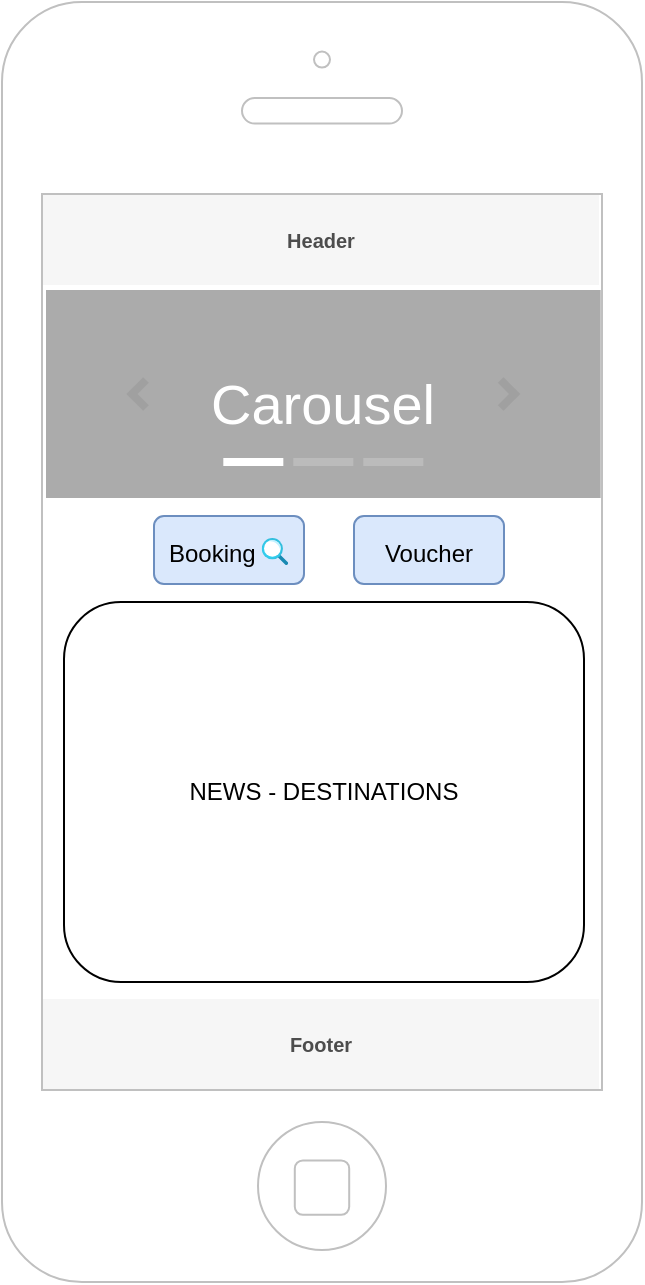 <mxfile version="21.2.8" type="device" pages="4">
  <diagram name="Home" id="rDN3PLvtfQHUCYE144Gr">
    <mxGraphModel dx="906" dy="828" grid="0" gridSize="10" guides="1" tooltips="1" connect="1" arrows="1" fold="1" page="1" pageScale="1" pageWidth="1654" pageHeight="1169" math="0" shadow="0">
      <root>
        <mxCell id="0" />
        <mxCell id="1" parent="0" />
        <mxCell id="mIDvKBKG78FMa5bgJSd7-2" value="" style="html=1;verticalLabelPosition=bottom;labelBackgroundColor=#ffffff;verticalAlign=top;shadow=0;dashed=0;strokeWidth=1;shape=mxgraph.ios7.misc.iphone;strokeColor=#c0c0c0;" vertex="1" parent="1">
          <mxGeometry x="240" y="40" width="320" height="640" as="geometry" />
        </mxCell>
        <mxCell id="mIDvKBKG78FMa5bgJSd7-3" value="&lt;b&gt;Header&lt;/b&gt;" style="whiteSpace=wrap;html=1;shadow=0;dashed=0;fontSize=10;align=center;fillColor=#f6f6f6;strokeColor=#f6f6f6;fontColor=#4D4D4D;" vertex="1" parent="1">
          <mxGeometry x="261" y="137" width="277" height="44" as="geometry" />
        </mxCell>
        <mxCell id="mIDvKBKG78FMa5bgJSd7-4" value="&lt;b&gt;Footer&lt;/b&gt;" style="whiteSpace=wrap;html=1;shadow=0;dashed=0;fontSize=10;align=center;fillColor=#f6f6f6;strokeColor=#f6f6f6;fontColor=#4D4D4D;" vertex="1" parent="1">
          <mxGeometry x="261" y="539" width="277" height="44" as="geometry" />
        </mxCell>
        <mxCell id="mIDvKBKG78FMa5bgJSd7-8" value="&lt;font color=&quot;#ffffff&quot; style=&quot;font-size: 28px;&quot;&gt;Carousel&lt;/font&gt;" style="html=1;shadow=0;dashed=0;strokeColor=none;strokeWidth=1;fillColor=#ABABAB;fontColor=#555555;whiteSpace=wrap;align=center;verticalAlign=middle;fontStyle=0;fontSize=40;" vertex="1" parent="1">
          <mxGeometry x="262" y="184" width="277.33" height="104" as="geometry" />
        </mxCell>
        <mxCell id="mIDvKBKG78FMa5bgJSd7-9" value="" style="html=1;verticalLabelPosition=bottom;labelBackgroundColor=#ffffff;verticalAlign=top;shadow=0;dashed=0;strokeWidth=4;shape=mxgraph.ios7.misc.more;strokeColor=#a0a0a0;" vertex="1" parent="mIDvKBKG78FMa5bgJSd7-8">
          <mxGeometry x="1" y="0.5" width="7" height="14" relative="1" as="geometry">
            <mxPoint x="-50" y="-7" as="offset" />
          </mxGeometry>
        </mxCell>
        <mxCell id="mIDvKBKG78FMa5bgJSd7-10" value="" style="flipH=1;html=1;verticalLabelPosition=bottom;labelBackgroundColor=#ffffff;verticalAlign=top;shadow=0;dashed=0;strokeWidth=4;shape=mxgraph.ios7.misc.more;strokeColor=#a0a0a0;" vertex="1" parent="mIDvKBKG78FMa5bgJSd7-8">
          <mxGeometry y="0.5" width="7" height="14" relative="1" as="geometry">
            <mxPoint x="43" y="-7" as="offset" />
          </mxGeometry>
        </mxCell>
        <mxCell id="mIDvKBKG78FMa5bgJSd7-11" value="" style="html=1;shadow=0;strokeColor=none;fillColor=#ffffff;" vertex="1" parent="mIDvKBKG78FMa5bgJSd7-8">
          <mxGeometry x="0.5" y="1" width="30" height="4" relative="1" as="geometry">
            <mxPoint x="-50" y="-20" as="offset" />
          </mxGeometry>
        </mxCell>
        <mxCell id="mIDvKBKG78FMa5bgJSd7-12" value="" style="html=1;shadow=0;strokeColor=none;fillColor=#BBBBBB;" vertex="1" parent="mIDvKBKG78FMa5bgJSd7-8">
          <mxGeometry x="0.5" y="1" width="30" height="4" relative="1" as="geometry">
            <mxPoint x="-15" y="-20" as="offset" />
          </mxGeometry>
        </mxCell>
        <mxCell id="mIDvKBKG78FMa5bgJSd7-13" value="" style="html=1;shadow=0;strokeColor=none;fillColor=#BBBBBB;" vertex="1" parent="mIDvKBKG78FMa5bgJSd7-8">
          <mxGeometry x="0.5" y="1" width="30" height="4" relative="1" as="geometry">
            <mxPoint x="20" y="-20" as="offset" />
          </mxGeometry>
        </mxCell>
        <mxCell id="mIDvKBKG78FMa5bgJSd7-16" value="" style="group" vertex="1" connectable="0" parent="1">
          <mxGeometry x="316" y="297" width="75" height="34" as="geometry" />
        </mxCell>
        <mxCell id="mIDvKBKG78FMa5bgJSd7-14" value="&lt;font style=&quot;font-size: 12px;&quot;&gt;Booking&amp;nbsp; &amp;nbsp; &amp;nbsp;&lt;/font&gt;" style="html=1;shadow=0;dashed=0;shape=mxgraph.bootstrap.rrect;rSize=5;strokeColor=#6c8ebf;strokeWidth=1;fillColor=#dae8fc;whiteSpace=wrap;align=center;verticalAlign=middle;spacingLeft=0;fontStyle=0;fontSize=16;spacing=5;" vertex="1" parent="mIDvKBKG78FMa5bgJSd7-16">
          <mxGeometry width="75" height="34" as="geometry" />
        </mxCell>
        <mxCell id="mIDvKBKG78FMa5bgJSd7-15" value="" style="image;aspect=fixed;html=1;points=[];align=center;fontSize=12;image=img/lib/azure2/general/Search.svg;flipH=1;" vertex="1" parent="mIDvKBKG78FMa5bgJSd7-16">
          <mxGeometry x="53.833" y="11.05" width="13.267" height="13.475" as="geometry" />
        </mxCell>
        <mxCell id="mIDvKBKG78FMa5bgJSd7-20" value="" style="group" vertex="1" connectable="0" parent="1">
          <mxGeometry x="416" y="297" width="75" height="34" as="geometry" />
        </mxCell>
        <mxCell id="mIDvKBKG78FMa5bgJSd7-21" value="&lt;font style=&quot;font-size: 12px;&quot;&gt;Voucher&lt;/font&gt;" style="html=1;shadow=0;dashed=0;shape=mxgraph.bootstrap.rrect;rSize=5;strokeColor=#6c8ebf;strokeWidth=1;fillColor=#dae8fc;whiteSpace=wrap;align=center;verticalAlign=middle;spacingLeft=0;fontStyle=0;fontSize=16;spacing=5;" vertex="1" parent="mIDvKBKG78FMa5bgJSd7-20">
          <mxGeometry width="75" height="34" as="geometry" />
        </mxCell>
        <mxCell id="mIDvKBKG78FMa5bgJSd7-24" value="NEWS - DESTINATIONS" style="rounded=1;whiteSpace=wrap;html=1;" vertex="1" parent="1">
          <mxGeometry x="271" y="340" width="260" height="190" as="geometry" />
        </mxCell>
      </root>
    </mxGraphModel>
  </diagram>
  <diagram id="pcc_Oyf5yRqSM_pzJtEb" name="Add-ons">
    <mxGraphModel dx="906" dy="828" grid="0" gridSize="10" guides="1" tooltips="1" connect="1" arrows="1" fold="1" page="1" pageScale="1" pageWidth="1654" pageHeight="1169" math="0" shadow="0">
      <root>
        <mxCell id="0" />
        <mxCell id="1" parent="0" />
        <mxCell id="tiNzjN1QUMU49ZVA-sHu-1" value="" style="html=1;verticalLabelPosition=bottom;labelBackgroundColor=#ffffff;verticalAlign=top;shadow=0;dashed=0;strokeWidth=1;shape=mxgraph.ios7.misc.iphone;strokeColor=#c0c0c0;" vertex="1" parent="1">
          <mxGeometry x="291" y="40" width="320" height="640" as="geometry" />
        </mxCell>
        <mxCell id="tiNzjN1QUMU49ZVA-sHu-2" value="&lt;b&gt;Header&lt;/b&gt;" style="whiteSpace=wrap;html=1;shadow=0;dashed=0;fontSize=10;align=center;fillColor=#f6f6f6;strokeColor=#f6f6f6;fontColor=#4D4D4D;" vertex="1" parent="1">
          <mxGeometry x="312" y="137" width="277" height="44" as="geometry" />
        </mxCell>
        <mxCell id="tiNzjN1QUMU49ZVA-sHu-4" value="&lt;font color=&quot;#ffffff&quot; style=&quot;font-size: 20px;&quot;&gt;Flight details&lt;/font&gt;" style="html=1;shadow=0;dashed=0;strokeColor=none;strokeWidth=1;fillColor=#ABABAB;fontColor=#555555;whiteSpace=wrap;align=center;verticalAlign=middle;fontStyle=0;fontSize=40;" vertex="1" parent="1">
          <mxGeometry x="313" y="184" width="277.33" height="104" as="geometry" />
        </mxCell>
        <mxCell id="tiNzjN1QUMU49ZVA-sHu-13" value="" style="group" vertex="1" connectable="0" parent="1">
          <mxGeometry x="414.16" y="541" width="75" height="30" as="geometry" />
        </mxCell>
        <mxCell id="tiNzjN1QUMU49ZVA-sHu-14" value="&lt;font style=&quot;font-size: 12px;&quot;&gt;Continue&lt;/font&gt;" style="html=1;shadow=0;dashed=0;shape=mxgraph.bootstrap.rrect;rSize=5;strokeColor=#6c8ebf;strokeWidth=1;fillColor=#dae8fc;whiteSpace=wrap;align=center;verticalAlign=middle;spacingLeft=0;fontStyle=0;fontSize=16;spacing=5;" vertex="1" parent="tiNzjN1QUMU49ZVA-sHu-13">
          <mxGeometry width="75" height="30" as="geometry" />
        </mxCell>
        <mxCell id="tiNzjN1QUMU49ZVA-sHu-16" value="Select seat" style="html=1;shadow=0;dashed=0;shape=mxgraph.bootstrap.rrect;rSize=5;strokeColor=#DFDFDF;html=1;whiteSpace=wrap;fillColor=#FFFFFF;fontColor=#000000;" vertex="1" parent="1">
          <mxGeometry x="312" y="305" width="278" height="48" as="geometry" />
        </mxCell>
        <mxCell id="eEM5GGmbJ2wJrR1JxSvg-11" value="" style="dashed=0;labelPosition=right;align=left;shape=mxgraph.gmdl.radiobutton;strokeColor=none;fillColor=#f8cecc;strokeWidth=2;aspect=fixed;sketch=0;html=1;" vertex="1" parent="1">
          <mxGeometry x="548" y="311" width="36" height="36" as="geometry" />
        </mxCell>
        <mxCell id="tiNzjN1QUMU49ZVA-sHu-19" value="Select baggage" style="html=1;shadow=0;dashed=0;shape=mxgraph.bootstrap.rrect;rSize=5;strokeColor=#DFDFDF;html=1;whiteSpace=wrap;fillColor=#FFFFFF;fontColor=#000000;" vertex="1" parent="1">
          <mxGeometry x="312" y="364" width="278" height="48" as="geometry" />
        </mxCell>
        <mxCell id="tiNzjN1QUMU49ZVA-sHu-20" value="Select meals" style="html=1;shadow=0;dashed=0;shape=mxgraph.bootstrap.rrect;rSize=5;strokeColor=#DFDFDF;html=1;whiteSpace=wrap;fillColor=#FFFFFF;fontColor=#000000;" vertex="1" parent="1">
          <mxGeometry x="312" y="422" width="278" height="48" as="geometry" />
        </mxCell>
        <mxCell id="tiNzjN1QUMU49ZVA-sHu-21" value="More Add-ons" style="html=1;shadow=0;dashed=0;shape=mxgraph.bootstrap.rrect;rSize=5;strokeColor=#DFDFDF;html=1;whiteSpace=wrap;fillColor=#FFFFFF;fontColor=#000000;" vertex="1" parent="1">
          <mxGeometry x="312" y="480" width="278" height="48" as="geometry" />
        </mxCell>
        <mxCell id="tiNzjN1QUMU49ZVA-sHu-22" value="" style="html=1;verticalLabelPosition=bottom;labelBackgroundColor=#ffffff;verticalAlign=top;shadow=0;dashed=0;strokeWidth=2;shape=mxgraph.ios7.misc.right;strokeColor=#0080f0;" vertex="1" parent="1">
          <mxGeometry x="563" y="323" width="6" height="12" as="geometry" />
        </mxCell>
        <mxCell id="tiNzjN1QUMU49ZVA-sHu-23" value="" style="html=1;verticalLabelPosition=bottom;labelBackgroundColor=#ffffff;verticalAlign=top;shadow=0;dashed=0;strokeWidth=2;shape=mxgraph.ios7.misc.right;strokeColor=#0080f0;" vertex="1" parent="1">
          <mxGeometry x="563" y="382" width="6" height="12" as="geometry" />
        </mxCell>
        <mxCell id="tiNzjN1QUMU49ZVA-sHu-24" value="" style="html=1;verticalLabelPosition=bottom;labelBackgroundColor=#ffffff;verticalAlign=top;shadow=0;dashed=0;strokeWidth=2;shape=mxgraph.ios7.misc.right;strokeColor=#0080f0;" vertex="1" parent="1">
          <mxGeometry x="563" y="440" width="6" height="12" as="geometry" />
        </mxCell>
        <mxCell id="tiNzjN1QUMU49ZVA-sHu-25" value="" style="html=1;verticalLabelPosition=bottom;labelBackgroundColor=#ffffff;verticalAlign=top;shadow=0;dashed=0;strokeWidth=2;shape=mxgraph.ios7.misc.right;strokeColor=#0080f0;" vertex="1" parent="1">
          <mxGeometry x="563" y="498" width="6" height="12" as="geometry" />
        </mxCell>
        <mxCell id="tiNzjN1QUMU49ZVA-sHu-26" value="" style="html=1;verticalLabelPosition=bottom;labelBackgroundColor=#ffffff;verticalAlign=top;shadow=0;dashed=0;strokeWidth=1;shape=mxgraph.ios7.misc.iphone;strokeColor=#c0c0c0;" vertex="1" parent="1">
          <mxGeometry x="618" y="40" width="320" height="640" as="geometry" />
        </mxCell>
        <mxCell id="tiNzjN1QUMU49ZVA-sHu-27" value="&lt;b&gt;Select seat&lt;/b&gt;" style="whiteSpace=wrap;html=1;shadow=0;dashed=0;fontSize=10;align=center;fillColor=#f6f6f6;strokeColor=#f6f6f6;fontColor=#4D4D4D;" vertex="1" parent="1">
          <mxGeometry x="639" y="137" width="277" height="44" as="geometry" />
        </mxCell>
        <mxCell id="tiNzjN1QUMU49ZVA-sHu-31" value="Pax 1 info" style="html=1;shadow=0;dashed=0;shape=mxgraph.bootstrap.rrect;rSize=5;strokeColor=#DFDFDF;html=1;whiteSpace=wrap;fillColor=#FFFFFF;fontColor=#000000;" vertex="1" parent="1">
          <mxGeometry x="705" y="220" width="145" height="25" as="geometry" />
        </mxCell>
        <mxCell id="tiNzjN1QUMU49ZVA-sHu-33" value="Seat information&lt;br&gt;&lt;br&gt;&lt;br&gt;&lt;br&gt;&lt;br&gt;&lt;br&gt;&lt;br&gt;&lt;br&gt;&lt;br&gt;&lt;br&gt;SEAT MAP&lt;br&gt;&lt;br&gt;&lt;br&gt;&lt;br&gt;&lt;br&gt;&lt;br&gt;&lt;br&gt;" style="html=1;shadow=0;dashed=0;shape=mxgraph.bootstrap.rrect;rSize=5;strokeColor=#DFDFDF;html=1;whiteSpace=wrap;fillColor=#FFFFFF;fontColor=#000000;" vertex="1" parent="1">
          <mxGeometry x="639" y="250" width="278" height="290" as="geometry" />
        </mxCell>
        <mxCell id="tiNzjN1QUMU49ZVA-sHu-39" value="" style="shape=mxgraph.mockup.markup.redX;fillColor=#ff0000;html=1;shadow=0;whiteSpace=wrap;strokeColor=none;" vertex="1" parent="1">
          <mxGeometry x="890" y="153.5" width="11" height="11" as="geometry" />
        </mxCell>
        <mxCell id="eEM5GGmbJ2wJrR1JxSvg-1" value="&lt;span style=&quot;white-space: pre;&quot;&gt;	&lt;/span&gt;Select your seat" style="whiteSpace=wrap;html=1;shadow=0;dashed=0;fontSize=10;align=left;fillColor=#f6f6f6;strokeColor=#f6f6f6;fontColor=#4D4D4D;" vertex="1" parent="1">
          <mxGeometry x="639" y="539" width="278" height="44" as="geometry" />
        </mxCell>
        <mxCell id="eEM5GGmbJ2wJrR1JxSvg-2" value="Pax 2" style="html=1;shadow=0;dashed=0;shape=mxgraph.bootstrap.rrect;rSize=5;strokeColor=#DFDFDF;html=1;whiteSpace=wrap;fillColor=#FFFFFF;fontColor=#000000;" vertex="1" parent="1">
          <mxGeometry x="858" y="220" width="79" height="25" as="geometry" />
        </mxCell>
        <mxCell id="eEM5GGmbJ2wJrR1JxSvg-3" value="" style="html=1;shadow=0;dashed=0;shape=mxgraph.bootstrap.rrect;rSize=5;strokeColor=none;html=1;whiteSpace=wrap;fillColor=#FFFFFF;fontColor=#000000;rotation=90;" vertex="1" parent="1">
          <mxGeometry x="888.25" y="212.25" width="79" height="16.5" as="geometry" />
        </mxCell>
        <mxCell id="eEM5GGmbJ2wJrR1JxSvg-4" value="" style="endArrow=none;html=1;rounded=0;entryX=0.331;entryY=1.071;entryDx=0;entryDy=0;entryPerimeter=0;strokeColor=#ABABAB;" edge="1" parent="1">
          <mxGeometry width="50" height="50" relative="1" as="geometry">
            <mxPoint x="918" y="245" as="sourcePoint" />
            <mxPoint x="918.329" y="219.149" as="targetPoint" />
          </mxGeometry>
        </mxCell>
        <mxCell id="eEM5GGmbJ2wJrR1JxSvg-7" value="&lt;span style=&quot;font-weight: normal;&quot;&gt;&lt;font style=&quot;font-size: 11px;&quot;&gt;No, thank you&lt;/font&gt;&lt;/span&gt;" style="html=1;shadow=0;dashed=0;shape=mxgraph.bootstrap.rrect;rSize=5;strokeColor=none;strokeWidth=1;fillColor=#FFBC26;fontColor=#000000;whiteSpace=wrap;align=center;verticalAlign=middle;spacingLeft=0;fontStyle=1;fontSize=14;spacing=5;" vertex="1" parent="1">
          <mxGeometry x="820" y="546.5" width="81" height="29" as="geometry" />
        </mxCell>
        <mxCell id="eEM5GGmbJ2wJrR1JxSvg-8" value="Inbound flight" style="html=1;shadow=0;dashed=0;shape=mxgraph.bootstrap.rrect;rSize=5;strokeColor=#DFDFDF;html=1;whiteSpace=wrap;fillColor=#FFFFFF;fontColor=#000000;" vertex="1" parent="1">
          <mxGeometry x="778" y="185" width="140" height="30" as="geometry" />
        </mxCell>
        <mxCell id="eEM5GGmbJ2wJrR1JxSvg-9" value="Outbound flight" style="html=1;shadow=0;dashed=0;shape=mxgraph.bootstrap.rrect;rSize=5;strokeColor=#DFDFDF;html=1;whiteSpace=wrap;fillColor=#FFFFFF;fontColor=#000000;" vertex="1" parent="1">
          <mxGeometry x="638" y="186" width="140" height="29" as="geometry" />
        </mxCell>
      </root>
    </mxGraphModel>
  </diagram>
  <diagram id="iAtqCp1MqIRfo22Olsoe" name="Payment">
    <mxGraphModel dx="906" dy="828" grid="0" gridSize="10" guides="1" tooltips="1" connect="1" arrows="1" fold="1" page="1" pageScale="1" pageWidth="1654" pageHeight="1169" math="0" shadow="0">
      <root>
        <mxCell id="0" />
        <mxCell id="1" parent="0" />
        <mxCell id="OTCEHK10hdNhmfetAwnJ-1" value="" style="html=1;verticalLabelPosition=bottom;labelBackgroundColor=#ffffff;verticalAlign=top;shadow=0;dashed=0;strokeWidth=1;shape=mxgraph.ios7.misc.iphone;strokeColor=#c0c0c0;" vertex="1" parent="1">
          <mxGeometry x="291" y="40" width="320" height="640" as="geometry" />
        </mxCell>
        <mxCell id="OTCEHK10hdNhmfetAwnJ-2" value="&lt;b&gt;Payment&lt;/b&gt;" style="whiteSpace=wrap;html=1;shadow=0;dashed=0;fontSize=10;align=center;fillColor=#f6f6f6;strokeColor=#f6f6f6;fontColor=#4D4D4D;" vertex="1" parent="1">
          <mxGeometry x="312" y="137" width="277" height="44" as="geometry" />
        </mxCell>
        <mxCell id="OTCEHK10hdNhmfetAwnJ-3" value="&lt;blockquote style=&quot;font-size: 18px;&quot;&gt;&lt;span style=&quot;color: rgb(255, 255, 255); background-color: initial;&quot;&gt;&lt;font style=&quot;font-size: 18px;&quot;&gt;Pax quantity&lt;br&gt;&lt;/font&gt;&lt;/span&gt;&lt;span style=&quot;background-color: initial;&quot;&gt;Origin&lt;br&gt;&lt;/span&gt;&lt;span style=&quot;background-color: initial;&quot;&gt;Desination&lt;br&gt;Total price&lt;/span&gt;&lt;/blockquote&gt;" style="html=1;shadow=0;dashed=0;strokeColor=none;strokeWidth=1;fillColor=#ABABAB;fontColor=#555555;whiteSpace=wrap;align=left;verticalAlign=middle;fontStyle=0;fontSize=40;" vertex="1" parent="1">
          <mxGeometry x="313" y="184" width="277.33" height="104" as="geometry" />
        </mxCell>
        <mxCell id="OTCEHK10hdNhmfetAwnJ-10" value="Payment methods" style="html=1;shadow=0;dashed=0;shape=mxgraph.bootstrap.rrect;rSize=5;strokeColor=#DFDFDF;html=1;whiteSpace=wrap;fillColor=#FFFFFF;fontColor=#000000;" vertex="1" parent="1">
          <mxGeometry x="313" y="483" width="276" height="97" as="geometry" />
        </mxCell>
        <mxCell id="OTCEHK10hdNhmfetAwnJ-15" value="" style="html=1;verticalLabelPosition=bottom;labelBackgroundColor=#ffffff;verticalAlign=top;shadow=0;dashed=0;strokeWidth=1;shape=mxgraph.ios7.misc.iphone;strokeColor=#c0c0c0;" vertex="1" parent="1">
          <mxGeometry x="618" y="40" width="320" height="640" as="geometry" />
        </mxCell>
        <mxCell id="OTCEHK10hdNhmfetAwnJ-16" value="&lt;b&gt;Select seat&lt;/b&gt;" style="whiteSpace=wrap;html=1;shadow=0;dashed=0;fontSize=10;align=center;fillColor=#f6f6f6;strokeColor=#f6f6f6;fontColor=#4D4D4D;" vertex="1" parent="1">
          <mxGeometry x="639" y="137" width="277" height="44" as="geometry" />
        </mxCell>
        <mxCell id="OTCEHK10hdNhmfetAwnJ-17" value="Pax 1 info" style="html=1;shadow=0;dashed=0;shape=mxgraph.bootstrap.rrect;rSize=5;strokeColor=#DFDFDF;html=1;whiteSpace=wrap;fillColor=#FFFFFF;fontColor=#000000;" vertex="1" parent="1">
          <mxGeometry x="705" y="220" width="145" height="25" as="geometry" />
        </mxCell>
        <mxCell id="OTCEHK10hdNhmfetAwnJ-18" value="Seat information&lt;br&gt;&lt;br&gt;&lt;br&gt;&lt;br&gt;&lt;br&gt;&lt;br&gt;&lt;br&gt;&lt;br&gt;&lt;br&gt;&lt;br&gt;SEAT MAP&lt;br&gt;&lt;br&gt;&lt;br&gt;&lt;br&gt;&lt;br&gt;&lt;br&gt;&lt;br&gt;" style="html=1;shadow=0;dashed=0;shape=mxgraph.bootstrap.rrect;rSize=5;strokeColor=#DFDFDF;html=1;whiteSpace=wrap;fillColor=#FFFFFF;fontColor=#000000;" vertex="1" parent="1">
          <mxGeometry x="639" y="250" width="278" height="290" as="geometry" />
        </mxCell>
        <mxCell id="OTCEHK10hdNhmfetAwnJ-19" value="" style="shape=mxgraph.mockup.markup.redX;fillColor=#ff0000;html=1;shadow=0;whiteSpace=wrap;strokeColor=none;" vertex="1" parent="1">
          <mxGeometry x="890" y="153.5" width="11" height="11" as="geometry" />
        </mxCell>
        <mxCell id="OTCEHK10hdNhmfetAwnJ-20" value="&lt;span style=&quot;white-space: pre;&quot;&gt;	&lt;/span&gt;Select your seat" style="whiteSpace=wrap;html=1;shadow=0;dashed=0;fontSize=10;align=left;fillColor=#f6f6f6;strokeColor=#f6f6f6;fontColor=#4D4D4D;" vertex="1" parent="1">
          <mxGeometry x="639" y="539" width="278" height="44" as="geometry" />
        </mxCell>
        <mxCell id="OTCEHK10hdNhmfetAwnJ-21" value="Pax 2" style="html=1;shadow=0;dashed=0;shape=mxgraph.bootstrap.rrect;rSize=5;strokeColor=#DFDFDF;html=1;whiteSpace=wrap;fillColor=#FFFFFF;fontColor=#000000;" vertex="1" parent="1">
          <mxGeometry x="858" y="220" width="79" height="25" as="geometry" />
        </mxCell>
        <mxCell id="OTCEHK10hdNhmfetAwnJ-22" value="" style="html=1;shadow=0;dashed=0;shape=mxgraph.bootstrap.rrect;rSize=5;strokeColor=none;html=1;whiteSpace=wrap;fillColor=#FFFFFF;fontColor=#000000;rotation=90;" vertex="1" parent="1">
          <mxGeometry x="888.25" y="212.25" width="79" height="16.5" as="geometry" />
        </mxCell>
        <mxCell id="OTCEHK10hdNhmfetAwnJ-23" value="" style="endArrow=none;html=1;rounded=0;entryX=0.331;entryY=1.071;entryDx=0;entryDy=0;entryPerimeter=0;strokeColor=#ABABAB;" edge="1" parent="1">
          <mxGeometry width="50" height="50" relative="1" as="geometry">
            <mxPoint x="918" y="245" as="sourcePoint" />
            <mxPoint x="918.329" y="219.149" as="targetPoint" />
          </mxGeometry>
        </mxCell>
        <mxCell id="OTCEHK10hdNhmfetAwnJ-24" value="&lt;span style=&quot;font-weight: normal;&quot;&gt;&lt;font style=&quot;font-size: 11px;&quot;&gt;No, thank you&lt;/font&gt;&lt;/span&gt;" style="html=1;shadow=0;dashed=0;shape=mxgraph.bootstrap.rrect;rSize=5;strokeColor=none;strokeWidth=1;fillColor=#FFBC26;fontColor=#000000;whiteSpace=wrap;align=center;verticalAlign=middle;spacingLeft=0;fontStyle=1;fontSize=14;spacing=5;" vertex="1" parent="1">
          <mxGeometry x="820" y="546.5" width="81" height="29" as="geometry" />
        </mxCell>
        <mxCell id="OTCEHK10hdNhmfetAwnJ-25" value="Inbound flight" style="html=1;shadow=0;dashed=0;shape=mxgraph.bootstrap.rrect;rSize=5;strokeColor=#DFDFDF;html=1;whiteSpace=wrap;fillColor=#FFFFFF;fontColor=#000000;" vertex="1" parent="1">
          <mxGeometry x="778" y="185" width="140" height="30" as="geometry" />
        </mxCell>
        <mxCell id="OTCEHK10hdNhmfetAwnJ-26" value="Outbound flight" style="html=1;shadow=0;dashed=0;shape=mxgraph.bootstrap.rrect;rSize=5;strokeColor=#DFDFDF;html=1;whiteSpace=wrap;fillColor=#FFFFFF;fontColor=#000000;" vertex="1" parent="1">
          <mxGeometry x="638" y="186" width="140" height="29" as="geometry" />
        </mxCell>
        <mxCell id="85-NEMHXxLNZAnT8FHyN-1" value="&lt;b&gt;&lt;font style=&quot;font-size: 20px&quot;&gt;Flight details&lt;br&gt;&lt;/font&gt;&lt;/b&gt;&lt;br style=&quot;font-size: 14px&quot;&gt;Outbound flight&lt;br&gt;&lt;br&gt;Inbound flight&lt;br&gt;&lt;br&gt;" style="html=1;shadow=0;dashed=0;shape=mxgraph.bootstrap.rrect;rSize=5;strokeColor=#DFDFDF;html=1;whiteSpace=wrap;fillColor=#FFFFFF;fontColor=#000000;align=left;verticalAlign=top;spacing=20;fontSize=14;" vertex="1" parent="1">
          <mxGeometry x="313" y="291" width="276" height="188" as="geometry" />
        </mxCell>
        <mxCell id="85-NEMHXxLNZAnT8FHyN-2" value="&lt;font color=&quot;#000000&quot;&gt;Details&lt;/font&gt;" style="html=1;shadow=0;dashed=0;shape=mxgraph.bootstrap.rrect;rSize=5;perimeter=none;whiteSpace=wrap;fillColor=none;strokeColor=#3399FF;resizeWidth=1;fontSize=14;" vertex="1" parent="85-NEMHXxLNZAnT8FHyN-1">
          <mxGeometry y="1" width="61.01" height="28" relative="1" as="geometry">
            <mxPoint x="21" y="-45" as="offset" />
          </mxGeometry>
        </mxCell>
      </root>
    </mxGraphModel>
  </diagram>
  <diagram id="OB-roVWr54USoVtMHpcD" name="Itinerary">
    <mxGraphModel dx="906" dy="828" grid="0" gridSize="10" guides="1" tooltips="1" connect="1" arrows="1" fold="1" page="1" pageScale="1" pageWidth="1654" pageHeight="1169" math="0" shadow="0">
      <root>
        <mxCell id="0" />
        <mxCell id="1" parent="0" />
        <mxCell id="nRgmICKKdIYPdq1VdnlI-1" value="" style="html=1;verticalLabelPosition=bottom;labelBackgroundColor=#ffffff;verticalAlign=top;shadow=0;dashed=0;strokeWidth=1;shape=mxgraph.ios7.misc.iphone;strokeColor=#c0c0c0;" vertex="1" parent="1">
          <mxGeometry x="291" y="40" width="320" height="640" as="geometry" />
        </mxCell>
        <mxCell id="nRgmICKKdIYPdq1VdnlI-2" value="&lt;b&gt;Header&lt;/b&gt;" style="whiteSpace=wrap;html=1;shadow=0;dashed=0;fontSize=10;align=center;fillColor=#f6f6f6;strokeColor=#f6f6f6;fontColor=#4D4D4D;" vertex="1" parent="1">
          <mxGeometry x="312" y="137" width="277" height="44" as="geometry" />
        </mxCell>
        <mxCell id="nRgmICKKdIYPdq1VdnlI-3" value="&lt;blockquote style=&quot;line-height: 100%;&quot;&gt;&lt;font style=&quot;font-size: 24px;&quot; color=&quot;#ffffff&quot;&gt;Itinerary&lt;/font&gt;&lt;/blockquote&gt;" style="html=1;shadow=0;dashed=0;strokeColor=none;strokeWidth=1;fillColor=#ABABAB;fontColor=#555555;whiteSpace=wrap;align=center;verticalAlign=middle;fontStyle=0;fontSize=40;" vertex="1" parent="1">
          <mxGeometry x="312" y="184" width="277.33" height="68" as="geometry" />
        </mxCell>
        <mxCell id="nRgmICKKdIYPdq1VdnlI-4" value="&lt;br&gt;Payment details" style="html=1;shadow=0;dashed=0;shape=mxgraph.bootstrap.rrect;rSize=5;strokeColor=#DFDFDF;html=1;whiteSpace=wrap;fillColor=#FFFFFF;fontColor=#000000;align=center;verticalAlign=top;" vertex="1" parent="1">
          <mxGeometry x="313" y="468" width="276" height="97" as="geometry" />
        </mxCell>
        <mxCell id="nRgmICKKdIYPdq1VdnlI-5" value="&lt;div style=&quot;&quot;&gt;&lt;b style=&quot;font-size: 20px; background-color: initial;&quot;&gt;List of booking&lt;/b&gt;&lt;/div&gt;" style="html=1;shadow=0;dashed=0;shape=mxgraph.bootstrap.rrect;rSize=5;strokeColor=#DFDFDF;html=1;whiteSpace=wrap;fillColor=#FFFFFF;fontColor=#000000;align=center;verticalAlign=top;spacing=20;fontSize=14;" vertex="1" parent="1">
          <mxGeometry x="313" y="266" width="276" height="188" as="geometry" />
        </mxCell>
      </root>
    </mxGraphModel>
  </diagram>
</mxfile>
